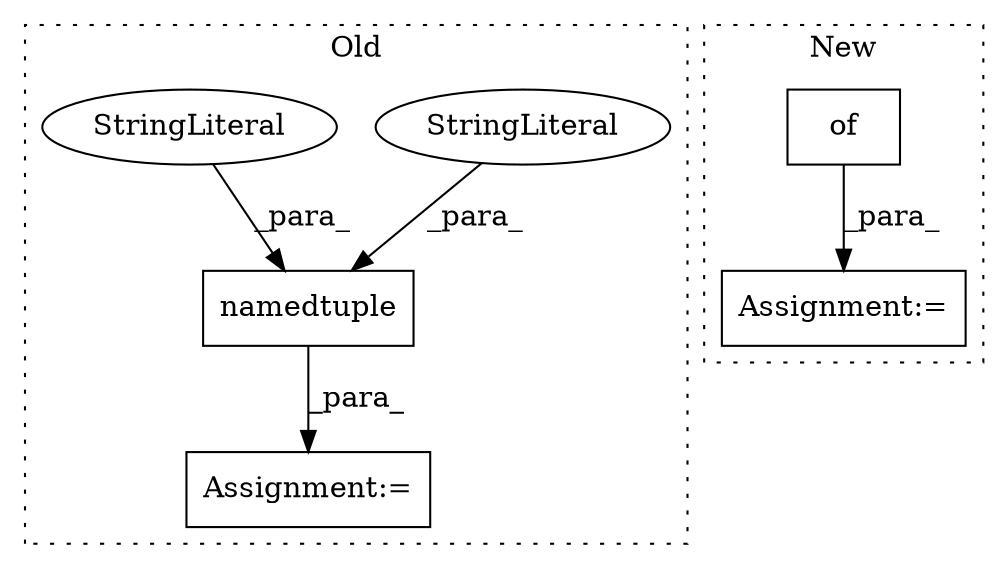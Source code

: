 digraph G {
subgraph cluster0 {
1 [label="namedtuple" a="32" s="106,142" l="11,1" shape="box"];
3 [label="StringLiteral" a="45" s="125" l="17" shape="ellipse"];
4 [label="Assignment:=" a="7" s="105" l="1" shape="box"];
6 [label="StringLiteral" a="45" s="117" l="7" shape="ellipse"];
label = "Old";
style="dotted";
}
subgraph cluster1 {
2 [label="of" a="32" s="215,229" l="3,1" shape="box"];
5 [label="Assignment:=" a="7" s="154" l="1" shape="box"];
label = "New";
style="dotted";
}
1 -> 4 [label="_para_"];
2 -> 5 [label="_para_"];
3 -> 1 [label="_para_"];
6 -> 1 [label="_para_"];
}